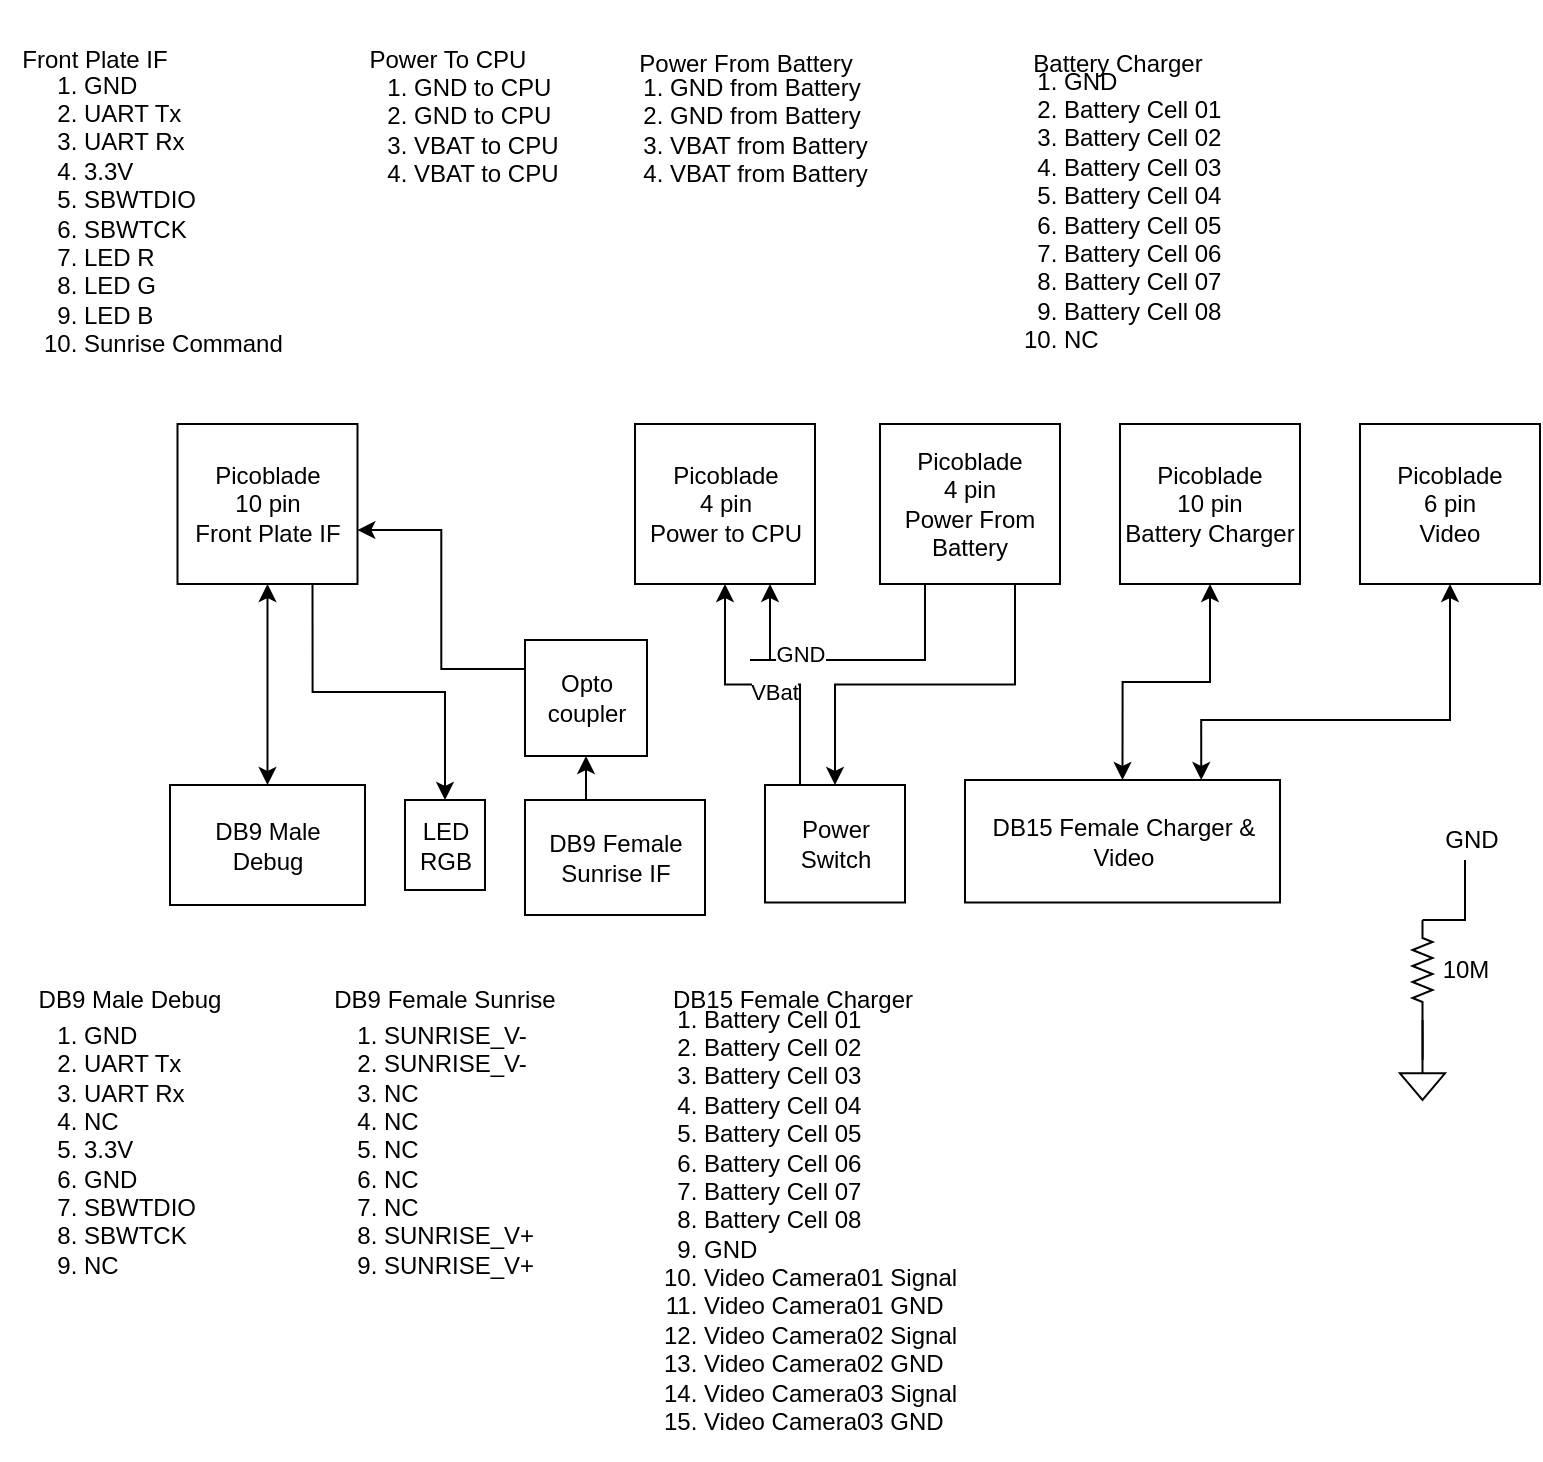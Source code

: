 <mxfile version="14.1.1" type="google"><diagram id="5UjlG-vwY6DJL8SfCzzS" name="Page-1"><mxGraphModel dx="1363" dy="788" grid="1" gridSize="10" guides="1" tooltips="1" connect="1" arrows="1" fold="1" page="1" pageScale="1" pageWidth="827" pageHeight="1169" math="0" shadow="0"><root><mxCell id="0"/><mxCell id="1" parent="0"/><mxCell id="OX6DVoQ7mE9q5qz9TaFt-33" style="edgeStyle=orthogonalEdgeStyle;rounded=0;orthogonalLoop=1;jettySize=auto;html=1;exitX=0.5;exitY=1;exitDx=0;exitDy=0;entryX=0.5;entryY=0;entryDx=0;entryDy=0;startArrow=classic;startFill=1;" edge="1" parent="1" source="OX6DVoQ7mE9q5qz9TaFt-2" target="OX6DVoQ7mE9q5qz9TaFt-15"><mxGeometry relative="1" as="geometry"/></mxCell><mxCell id="OX6DVoQ7mE9q5qz9TaFt-34" style="edgeStyle=orthogonalEdgeStyle;rounded=0;orthogonalLoop=1;jettySize=auto;html=1;exitX=0.75;exitY=1;exitDx=0;exitDy=0;entryX=0.5;entryY=0;entryDx=0;entryDy=0;startArrow=none;startFill=0;" edge="1" parent="1" source="OX6DVoQ7mE9q5qz9TaFt-2" target="OX6DVoQ7mE9q5qz9TaFt-3"><mxGeometry relative="1" as="geometry"/></mxCell><mxCell id="OX6DVoQ7mE9q5qz9TaFt-2" value="Picoblade &lt;br&gt;10 pin&lt;br&gt;Front Plate IF" style="rounded=0;whiteSpace=wrap;html=1;" vertex="1" parent="1"><mxGeometry x="118.75" y="412" width="90" height="80" as="geometry"/></mxCell><mxCell id="OX6DVoQ7mE9q5qz9TaFt-3" value="LED RGB" style="rounded=0;whiteSpace=wrap;html=1;" vertex="1" parent="1"><mxGeometry x="232.5" y="600" width="40" height="45" as="geometry"/></mxCell><mxCell id="OX6DVoQ7mE9q5qz9TaFt-4" value="DB15 Female Charger &amp;amp; Video" style="rounded=0;whiteSpace=wrap;html=1;" vertex="1" parent="1"><mxGeometry x="512.5" y="590" width="157.5" height="61.25" as="geometry"/></mxCell><mxCell id="OX6DVoQ7mE9q5qz9TaFt-29" style="edgeStyle=orthogonalEdgeStyle;rounded=0;orthogonalLoop=1;jettySize=auto;html=1;exitX=0.25;exitY=0;exitDx=0;exitDy=0;entryX=0.5;entryY=1;entryDx=0;entryDy=0;" edge="1" parent="1" source="OX6DVoQ7mE9q5qz9TaFt-5" target="OX6DVoQ7mE9q5qz9TaFt-22"><mxGeometry relative="1" as="geometry"/></mxCell><mxCell id="OX6DVoQ7mE9q5qz9TaFt-32" value="VBat" style="edgeLabel;html=1;align=center;verticalAlign=middle;resizable=0;points=[];" vertex="1" connectable="0" parent="OX6DVoQ7mE9q5qz9TaFt-29"><mxGeometry x="-0.076" y="3" relative="1" as="geometry"><mxPoint as="offset"/></mxGeometry></mxCell><mxCell id="OX6DVoQ7mE9q5qz9TaFt-5" value="Power Switch" style="rounded=0;whiteSpace=wrap;html=1;" vertex="1" parent="1"><mxGeometry x="412.5" y="592.5" width="70" height="58.75" as="geometry"/></mxCell><mxCell id="OX6DVoQ7mE9q5qz9TaFt-36" style="edgeStyle=orthogonalEdgeStyle;rounded=0;orthogonalLoop=1;jettySize=auto;html=1;exitX=0.5;exitY=0;exitDx=0;exitDy=0;entryX=0.5;entryY=1;entryDx=0;entryDy=0;startArrow=none;startFill=0;" edge="1" parent="1" source="OX6DVoQ7mE9q5qz9TaFt-6" target="OX6DVoQ7mE9q5qz9TaFt-35"><mxGeometry relative="1" as="geometry"/></mxCell><mxCell id="OX6DVoQ7mE9q5qz9TaFt-6" value="DB9 Female&lt;br&gt;Sunrise IF" style="rounded=0;whiteSpace=wrap;html=1;" vertex="1" parent="1"><mxGeometry x="292.5" y="600" width="90" height="57.5" as="geometry"/></mxCell><mxCell id="OX6DVoQ7mE9q5qz9TaFt-7" value="" style="pointerEvents=1;verticalLabelPosition=bottom;shadow=0;dashed=0;align=center;html=1;verticalAlign=top;shape=mxgraph.electrical.signal_sources.signal_ground;" vertex="1" parent="1"><mxGeometry x="730" y="730" width="22.5" height="20" as="geometry"/></mxCell><mxCell id="OX6DVoQ7mE9q5qz9TaFt-8" style="edgeStyle=orthogonalEdgeStyle;rounded=0;orthogonalLoop=1;jettySize=auto;html=1;exitX=1;exitY=0.5;exitDx=0;exitDy=0;exitPerimeter=0;endArrow=none;endFill=0;" edge="1" parent="1" source="OX6DVoQ7mE9q5qz9TaFt-11" target="OX6DVoQ7mE9q5qz9TaFt-7"><mxGeometry relative="1" as="geometry"/></mxCell><mxCell id="OX6DVoQ7mE9q5qz9TaFt-9" style="edgeStyle=orthogonalEdgeStyle;rounded=0;orthogonalLoop=1;jettySize=auto;html=1;exitX=0;exitY=0.5;exitDx=0;exitDy=0;exitPerimeter=0;entryX=1;entryY=1;entryDx=0;entryDy=0;endArrow=none;endFill=0;" edge="1" parent="1" source="OX6DVoQ7mE9q5qz9TaFt-11"><mxGeometry relative="1" as="geometry"><mxPoint x="762.5" y="630" as="targetPoint"/></mxGeometry></mxCell><mxCell id="OX6DVoQ7mE9q5qz9TaFt-10" value="" style="edgeStyle=orthogonalEdgeStyle;rounded=0;orthogonalLoop=1;jettySize=auto;html=1;endArrow=none;endFill=0;" edge="1" parent="1" source="OX6DVoQ7mE9q5qz9TaFt-11" target="OX6DVoQ7mE9q5qz9TaFt-7"><mxGeometry relative="1" as="geometry"/></mxCell><mxCell id="OX6DVoQ7mE9q5qz9TaFt-11" value="" style="pointerEvents=1;verticalLabelPosition=bottom;shadow=0;dashed=0;align=center;html=1;verticalAlign=top;shape=mxgraph.electrical.resistors.resistor_2;direction=south;" vertex="1" parent="1"><mxGeometry x="736.25" y="660" width="10" height="50" as="geometry"/></mxCell><mxCell id="OX6DVoQ7mE9q5qz9TaFt-13" value="10M" style="text;html=1;strokeColor=none;fillColor=none;align=center;verticalAlign=middle;whiteSpace=wrap;rounded=0;" vertex="1" parent="1"><mxGeometry x="742.5" y="675" width="40" height="20" as="geometry"/></mxCell><mxCell id="OX6DVoQ7mE9q5qz9TaFt-15" value="DB9 Male&lt;br&gt;Debug" style="rounded=0;whiteSpace=wrap;html=1;" vertex="1" parent="1"><mxGeometry x="115" y="592.5" width="97.5" height="60" as="geometry"/></mxCell><mxCell id="OX6DVoQ7mE9q5qz9TaFt-16" value="&lt;ol&gt;&lt;li&gt;GND&lt;/li&gt;&lt;li&gt;UART Tx&lt;/li&gt;&lt;li&gt;UART Rx&lt;/li&gt;&lt;li&gt;3.3V&lt;/li&gt;&lt;li&gt;SBWTDIO&lt;/li&gt;&lt;li&gt;SBWTCK&lt;/li&gt;&lt;li&gt;LED R&lt;/li&gt;&lt;li&gt;LED G&lt;/li&gt;&lt;li&gt;LED B&lt;/li&gt;&lt;li&gt;Sunrise Command&lt;/li&gt;&lt;/ol&gt;" style="text;html=1;strokeColor=none;fillColor=none;align=left;verticalAlign=middle;whiteSpace=wrap;rounded=0;" vertex="1" parent="1"><mxGeometry x="30" y="242" width="150" height="130" as="geometry"/></mxCell><mxCell id="OX6DVoQ7mE9q5qz9TaFt-17" value="Front Plate IF" style="text;html=1;strokeColor=none;fillColor=none;align=center;verticalAlign=middle;whiteSpace=wrap;rounded=0;" vertex="1" parent="1"><mxGeometry x="40" y="220" width="75" height="20" as="geometry"/></mxCell><mxCell id="OX6DVoQ7mE9q5qz9TaFt-18" value="&lt;ol&gt;&lt;li&gt;GND&lt;/li&gt;&lt;li&gt;UART Tx&lt;/li&gt;&lt;li&gt;UART Rx&lt;/li&gt;&lt;li&gt;NC&lt;/li&gt;&lt;li&gt;3.3V&lt;/li&gt;&lt;li&gt;GND&lt;/li&gt;&lt;li&gt;SBWTDIO&lt;/li&gt;&lt;li&gt;SBWTCK&lt;/li&gt;&lt;li&gt;NC&lt;/li&gt;&lt;/ol&gt;" style="text;html=1;strokeColor=none;fillColor=none;align=left;verticalAlign=middle;whiteSpace=wrap;rounded=0;" vertex="1" parent="1"><mxGeometry x="30" y="710" width="130" height="130" as="geometry"/></mxCell><mxCell id="OX6DVoQ7mE9q5qz9TaFt-19" value="DB9 Male Debug" style="text;html=1;strokeColor=none;fillColor=none;align=center;verticalAlign=middle;whiteSpace=wrap;rounded=0;" vertex="1" parent="1"><mxGeometry x="45" y="690" width="100" height="20" as="geometry"/></mxCell><mxCell id="OX6DVoQ7mE9q5qz9TaFt-20" value="&lt;ol&gt;&lt;li&gt;SUNRISE_V-&lt;/li&gt;&lt;li&gt;SUNRISE_V-&lt;/li&gt;&lt;li&gt;NC&lt;/li&gt;&lt;li&gt;NC&lt;/li&gt;&lt;li&gt;NC&lt;/li&gt;&lt;li&gt;NC&lt;/li&gt;&lt;li&gt;NC&lt;/li&gt;&lt;li&gt;SUNRISE_V+&lt;/li&gt;&lt;li&gt;SUNRISE_V+&lt;/li&gt;&lt;/ol&gt;" style="text;html=1;strokeColor=none;fillColor=none;align=left;verticalAlign=middle;whiteSpace=wrap;rounded=0;" vertex="1" parent="1"><mxGeometry x="180" y="710" width="130" height="130" as="geometry"/></mxCell><mxCell id="OX6DVoQ7mE9q5qz9TaFt-21" value="DB9 Female Sunrise" style="text;html=1;strokeColor=none;fillColor=none;align=center;verticalAlign=middle;whiteSpace=wrap;rounded=0;" vertex="1" parent="1"><mxGeometry x="195" y="690" width="115" height="20" as="geometry"/></mxCell><mxCell id="OX6DVoQ7mE9q5qz9TaFt-22" value="Picoblade &lt;br&gt;4 pin&lt;br&gt;Power to CPU" style="rounded=0;whiteSpace=wrap;html=1;" vertex="1" parent="1"><mxGeometry x="347.5" y="412" width="90" height="80" as="geometry"/></mxCell><mxCell id="OX6DVoQ7mE9q5qz9TaFt-23" value="&lt;ol&gt;&lt;li&gt;GND from Battery&lt;/li&gt;&lt;li&gt;GND&amp;nbsp;from Battery&lt;/li&gt;&lt;li&gt;VBAT from Battery&lt;/li&gt;&lt;li&gt;VBAT from Battery&lt;/li&gt;&lt;/ol&gt;" style="text;html=1;strokeColor=none;fillColor=none;align=left;verticalAlign=middle;whiteSpace=wrap;rounded=0;" vertex="1" parent="1"><mxGeometry x="322.5" y="200" width="150" height="130" as="geometry"/></mxCell><mxCell id="OX6DVoQ7mE9q5qz9TaFt-24" value="Power From Battery" style="text;html=1;strokeColor=none;fillColor=none;align=center;verticalAlign=middle;whiteSpace=wrap;rounded=0;" vertex="1" parent="1"><mxGeometry x="343.75" y="222" width="117.5" height="20" as="geometry"/></mxCell><mxCell id="OX6DVoQ7mE9q5qz9TaFt-28" style="edgeStyle=orthogonalEdgeStyle;rounded=0;orthogonalLoop=1;jettySize=auto;html=1;exitX=0.75;exitY=1;exitDx=0;exitDy=0;" edge="1" parent="1" source="OX6DVoQ7mE9q5qz9TaFt-25" target="OX6DVoQ7mE9q5qz9TaFt-5"><mxGeometry relative="1" as="geometry"/></mxCell><mxCell id="OX6DVoQ7mE9q5qz9TaFt-30" style="edgeStyle=orthogonalEdgeStyle;rounded=0;orthogonalLoop=1;jettySize=auto;html=1;exitX=0.25;exitY=1;exitDx=0;exitDy=0;entryX=0.75;entryY=1;entryDx=0;entryDy=0;" edge="1" parent="1" source="OX6DVoQ7mE9q5qz9TaFt-25" target="OX6DVoQ7mE9q5qz9TaFt-22"><mxGeometry relative="1" as="geometry"><Array as="points"><mxPoint x="405" y="530"/><mxPoint x="328" y="530"/></Array></mxGeometry></mxCell><mxCell id="OX6DVoQ7mE9q5qz9TaFt-31" value="GND" style="edgeLabel;html=1;align=center;verticalAlign=middle;resizable=0;points=[];" vertex="1" connectable="0" parent="OX6DVoQ7mE9q5qz9TaFt-30"><mxGeometry x="0.165" y="-3" relative="1" as="geometry"><mxPoint as="offset"/></mxGeometry></mxCell><mxCell id="OX6DVoQ7mE9q5qz9TaFt-25" value="Picoblade &lt;br&gt;4 pin&lt;br&gt;Power From Battery" style="rounded=0;whiteSpace=wrap;html=1;" vertex="1" parent="1"><mxGeometry x="470" y="412" width="90" height="80" as="geometry"/></mxCell><mxCell id="OX6DVoQ7mE9q5qz9TaFt-26" value="&lt;ol&gt;&lt;li&gt;&lt;span&gt;GND to CPU&lt;/span&gt;&lt;br&gt;&lt;/li&gt;&lt;li&gt;GND to CPU&lt;/li&gt;&lt;li&gt;VBAT to CPU&lt;/li&gt;&lt;li&gt;VBAT to CPU&lt;/li&gt;&lt;/ol&gt;" style="text;html=1;strokeColor=none;fillColor=none;align=left;verticalAlign=middle;whiteSpace=wrap;rounded=0;" vertex="1" parent="1"><mxGeometry x="195" y="200" width="150" height="130" as="geometry"/></mxCell><mxCell id="OX6DVoQ7mE9q5qz9TaFt-27" value="Power To CPU" style="text;html=1;strokeColor=none;fillColor=none;align=center;verticalAlign=middle;whiteSpace=wrap;rounded=0;" vertex="1" parent="1"><mxGeometry x="195" y="220" width="117.5" height="20" as="geometry"/></mxCell><mxCell id="OX6DVoQ7mE9q5qz9TaFt-37" style="edgeStyle=orthogonalEdgeStyle;rounded=0;orthogonalLoop=1;jettySize=auto;html=1;exitX=0;exitY=0.25;exitDx=0;exitDy=0;entryX=0.999;entryY=0.663;entryDx=0;entryDy=0;entryPerimeter=0;startArrow=none;startFill=0;" edge="1" parent="1" source="OX6DVoQ7mE9q5qz9TaFt-35" target="OX6DVoQ7mE9q5qz9TaFt-2"><mxGeometry relative="1" as="geometry"/></mxCell><mxCell id="OX6DVoQ7mE9q5qz9TaFt-35" value="Opto coupler" style="rounded=0;whiteSpace=wrap;html=1;" vertex="1" parent="1"><mxGeometry x="292.5" y="520" width="61" height="58" as="geometry"/></mxCell><mxCell id="OX6DVoQ7mE9q5qz9TaFt-43" style="edgeStyle=orthogonalEdgeStyle;rounded=0;orthogonalLoop=1;jettySize=auto;html=1;exitX=0.5;exitY=1;exitDx=0;exitDy=0;entryX=0.5;entryY=0;entryDx=0;entryDy=0;startArrow=classic;startFill=1;" edge="1" parent="1" source="OX6DVoQ7mE9q5qz9TaFt-38" target="OX6DVoQ7mE9q5qz9TaFt-4"><mxGeometry relative="1" as="geometry"/></mxCell><mxCell id="OX6DVoQ7mE9q5qz9TaFt-38" value="Picoblade &lt;br&gt;10 pin&lt;br&gt;Battery Charger" style="rounded=0;whiteSpace=wrap;html=1;" vertex="1" parent="1"><mxGeometry x="590" y="412" width="90" height="80" as="geometry"/></mxCell><mxCell id="OX6DVoQ7mE9q5qz9TaFt-41" value="&lt;ol&gt;&lt;li&gt;GND&lt;/li&gt;&lt;li&gt;Battery Cell 01&lt;/li&gt;&lt;li&gt;Battery Cell 02&lt;/li&gt;&lt;li&gt;Battery Cell 03&lt;/li&gt;&lt;li&gt;Battery Cell 04&lt;/li&gt;&lt;li&gt;Battery Cell 05&lt;/li&gt;&lt;li&gt;Battery Cell 06&lt;/li&gt;&lt;li&gt;Battery Cell 07&lt;/li&gt;&lt;li&gt;Battery Cell 08&lt;/li&gt;&lt;li&gt;NC&lt;/li&gt;&lt;/ol&gt;" style="text;html=1;strokeColor=none;fillColor=none;align=left;verticalAlign=middle;whiteSpace=wrap;rounded=0;" vertex="1" parent="1"><mxGeometry x="520" y="240" width="150" height="130" as="geometry"/></mxCell><mxCell id="OX6DVoQ7mE9q5qz9TaFt-42" value="Battery Charger" style="text;html=1;strokeColor=none;fillColor=none;align=center;verticalAlign=middle;whiteSpace=wrap;rounded=0;" vertex="1" parent="1"><mxGeometry x="530" y="222" width="117.5" height="20" as="geometry"/></mxCell><mxCell id="OX6DVoQ7mE9q5qz9TaFt-44" value="GND" style="text;html=1;strokeColor=none;fillColor=none;align=center;verticalAlign=middle;whiteSpace=wrap;rounded=0;" vertex="1" parent="1"><mxGeometry x="746.25" y="610" width="40" height="20" as="geometry"/></mxCell><mxCell id="OX6DVoQ7mE9q5qz9TaFt-46" style="edgeStyle=orthogonalEdgeStyle;rounded=0;orthogonalLoop=1;jettySize=auto;html=1;exitX=0.5;exitY=1;exitDx=0;exitDy=0;entryX=0.75;entryY=0;entryDx=0;entryDy=0;startArrow=classic;startFill=1;" edge="1" parent="1" source="OX6DVoQ7mE9q5qz9TaFt-45" target="OX6DVoQ7mE9q5qz9TaFt-4"><mxGeometry relative="1" as="geometry"><mxPoint x="674.375" y="590" as="targetPoint"/><Array as="points"><mxPoint x="755" y="560"/><mxPoint x="631" y="560"/></Array></mxGeometry></mxCell><mxCell id="OX6DVoQ7mE9q5qz9TaFt-45" value="Picoblade &lt;br&gt;6 pin&lt;br&gt;Video" style="rounded=0;whiteSpace=wrap;html=1;" vertex="1" parent="1"><mxGeometry x="710" y="412" width="90" height="80" as="geometry"/></mxCell><mxCell id="OX6DVoQ7mE9q5qz9TaFt-48" value="&lt;ol&gt;&lt;li&gt;&lt;span&gt;Battery Cell 01&lt;/span&gt;&lt;br&gt;&lt;/li&gt;&lt;li&gt;Battery Cell 02&lt;/li&gt;&lt;li&gt;Battery Cell 03&lt;/li&gt;&lt;li&gt;Battery Cell 04&lt;/li&gt;&lt;li&gt;Battery Cell 05&lt;/li&gt;&lt;li&gt;Battery Cell 06&lt;/li&gt;&lt;li&gt;Battery Cell 07&lt;/li&gt;&lt;li&gt;Battery Cell 08&lt;/li&gt;&lt;li&gt;GND&lt;/li&gt;&lt;li&gt;Video Camera01 Signal&lt;/li&gt;&lt;li&gt;Video Camera01 GND&lt;/li&gt;&lt;li&gt;Video Camera02 Signal&lt;/li&gt;&lt;li&gt;Video Camera02 GND&lt;/li&gt;&lt;li&gt;Video Camera03 Signal&lt;/li&gt;&lt;li&gt;Video Camera03 GND&lt;/li&gt;&lt;/ol&gt;" style="text;html=1;strokeColor=none;fillColor=none;align=left;verticalAlign=middle;whiteSpace=wrap;rounded=0;" vertex="1" parent="1"><mxGeometry x="340" y="690" width="190" height="240" as="geometry"/></mxCell><mxCell id="OX6DVoQ7mE9q5qz9TaFt-49" value="DB15 Female Charger" style="text;html=1;strokeColor=none;fillColor=none;align=center;verticalAlign=middle;whiteSpace=wrap;rounded=0;" vertex="1" parent="1"><mxGeometry x="363" y="690" width="127" height="20" as="geometry"/></mxCell></root></mxGraphModel></diagram></mxfile>